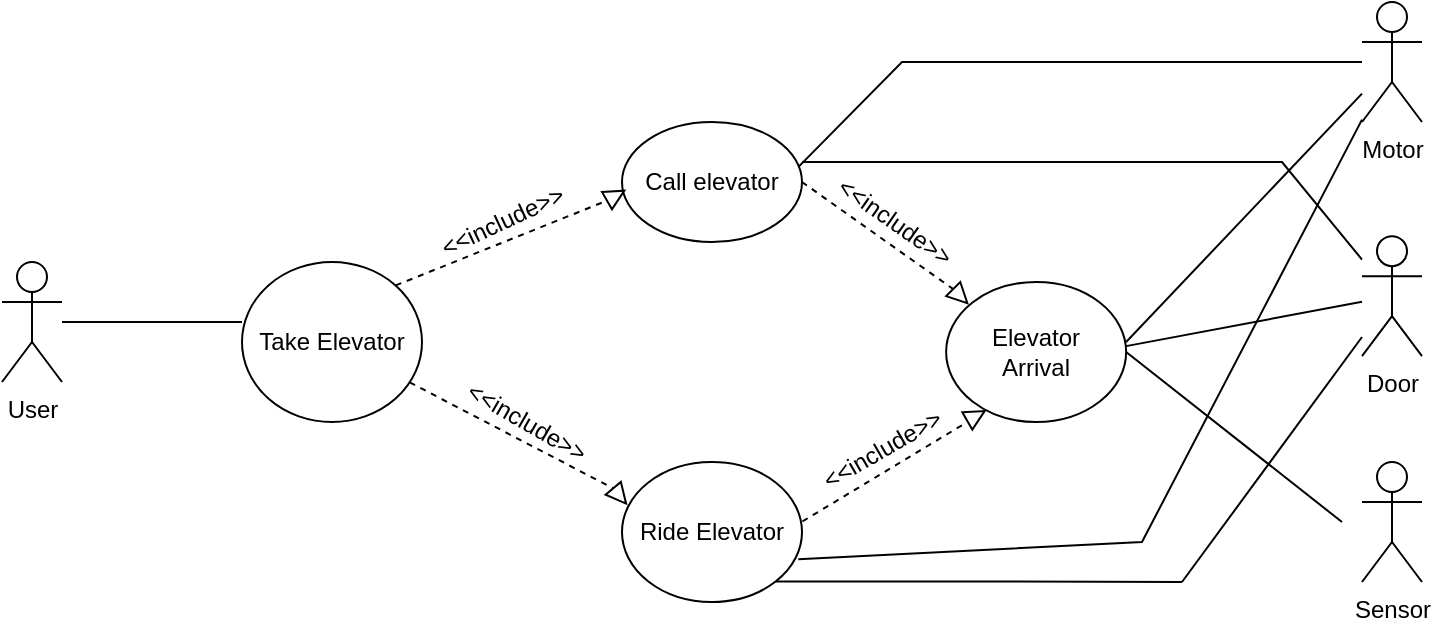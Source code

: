 <mxfile version="18.0.2" type="github"><diagram id="R2lEEEUBdFMjLlhIrx00" name="Page-1"><mxGraphModel dx="981" dy="508" grid="1" gridSize="10" guides="1" tooltips="1" connect="1" arrows="1" fold="1" page="1" pageScale="1" pageWidth="850" pageHeight="1100" math="0" shadow="0" extFonts="Permanent Marker^https://fonts.googleapis.com/css?family=Permanent+Marker"><root><mxCell id="0"/><mxCell id="1" parent="0"/><mxCell id="lDDumd-o8-r7p0bP8Gar-1" value="Call elevator" style="ellipse;whiteSpace=wrap;html=1;" vertex="1" parent="1"><mxGeometry x="380" y="280" width="90" height="60" as="geometry"/></mxCell><mxCell id="lDDumd-o8-r7p0bP8Gar-2" value="Ride Elevator" style="ellipse;whiteSpace=wrap;html=1;" vertex="1" parent="1"><mxGeometry x="380" y="450" width="90" height="70" as="geometry"/></mxCell><mxCell id="lDDumd-o8-r7p0bP8Gar-3" value="Take Elevator" style="ellipse;whiteSpace=wrap;html=1;" vertex="1" parent="1"><mxGeometry x="190" y="350" width="90" height="80" as="geometry"/></mxCell><mxCell id="lDDumd-o8-r7p0bP8Gar-4" value="Elevator&lt;br&gt;Arrival" style="ellipse;whiteSpace=wrap;html=1;" vertex="1" parent="1"><mxGeometry x="542.07" y="360" width="90" height="70" as="geometry"/></mxCell><mxCell id="lDDumd-o8-r7p0bP8Gar-17" value="" style="group" vertex="1" connectable="0" parent="1"><mxGeometry x="370.0" y="310.0" width="13.66" height="13.66" as="geometry"/></mxCell><mxCell id="lDDumd-o8-r7p0bP8Gar-12" value="" style="triangle;whiteSpace=wrap;html=1;rotation=-30;" vertex="1" parent="lDDumd-o8-r7p0bP8Gar-17"><mxGeometry x="1.83" y="1.83" width="10" height="10" as="geometry"/></mxCell><mxCell id="lDDumd-o8-r7p0bP8Gar-11" value="" style="endArrow=none;dashed=1;html=1;rounded=0;exitX=1;exitY=0;exitDx=0;exitDy=0;entryX=0;entryY=0.5;entryDx=0;entryDy=0;" edge="1" parent="1" source="lDDumd-o8-r7p0bP8Gar-3" target="lDDumd-o8-r7p0bP8Gar-12"><mxGeometry width="50" height="50" relative="1" as="geometry"><mxPoint x="11.83" y="81.83" as="sourcePoint"/><mxPoint x="1.83" y="11.83" as="targetPoint"/></mxGeometry></mxCell><mxCell id="lDDumd-o8-r7p0bP8Gar-18" value="" style="group;fontStyle=1;rotation=80;" vertex="1" connectable="0" parent="1"><mxGeometry x="371.83" y="460.0" width="13.66" height="13.66" as="geometry"/></mxCell><mxCell id="lDDumd-o8-r7p0bP8Gar-19" value="" style="triangle;whiteSpace=wrap;html=1;rotation=50;" vertex="1" parent="lDDumd-o8-r7p0bP8Gar-18"><mxGeometry x="2" y="2" width="10" height="10" as="geometry"/></mxCell><mxCell id="lDDumd-o8-r7p0bP8Gar-20" value="" style="endArrow=none;dashed=1;html=1;rounded=0;entryX=0;entryY=0.5;entryDx=0;entryDy=0;fontStyle=1" edge="1" parent="1" target="lDDumd-o8-r7p0bP8Gar-19" source="lDDumd-o8-r7p0bP8Gar-3"><mxGeometry width="50" height="50" relative="1" as="geometry"><mxPoint x="302.426" y="371.716" as="sourcePoint"/><mxPoint x="11.83" y="21.83" as="targetPoint"/></mxGeometry></mxCell><mxCell id="lDDumd-o8-r7p0bP8Gar-24" value="" style="endArrow=none;dashed=1;html=1;rounded=0;exitX=1;exitY=0.5;exitDx=0;exitDy=0;entryX=0;entryY=0.5;entryDx=0;entryDy=0;" edge="1" parent="1" target="lDDumd-o8-r7p0bP8Gar-23" source="lDDumd-o8-r7p0bP8Gar-1"><mxGeometry width="50" height="50" relative="1" as="geometry"><mxPoint x="478.766" y="391.716" as="sourcePoint"/><mxPoint x="188.17" y="41.83" as="targetPoint"/></mxGeometry></mxCell><mxCell id="lDDumd-o8-r7p0bP8Gar-28" value="" style="group" vertex="1" connectable="0" parent="1"><mxGeometry x="542.069" y="359.999" width="14.142" height="14.142" as="geometry"/></mxCell><mxCell id="lDDumd-o8-r7p0bP8Gar-23" value="" style="triangle;whiteSpace=wrap;html=1;rotation=45;" vertex="1" parent="lDDumd-o8-r7p0bP8Gar-28"><mxGeometry x="2.071" y="2.071" width="10" height="10" as="geometry"/></mxCell><mxCell id="lDDumd-o8-r7p0bP8Gar-33" value="" style="group;rotation=-75;" vertex="1" connectable="0" parent="1"><mxGeometry x="549.999" y="419.999" width="14.142" height="14.142" as="geometry"/></mxCell><mxCell id="lDDumd-o8-r7p0bP8Gar-34" value="" style="triangle;whiteSpace=wrap;html=1;rotation=-30;" vertex="1" parent="lDDumd-o8-r7p0bP8Gar-33"><mxGeometry x="2" y="2" width="10" height="10" as="geometry"/></mxCell><mxCell id="lDDumd-o8-r7p0bP8Gar-35" value="" style="endArrow=none;dashed=1;html=1;rounded=0;exitX=1.003;exitY=0.424;exitDx=0;exitDy=0;exitPerimeter=0;" edge="1" parent="lDDumd-o8-r7p0bP8Gar-33" source="lDDumd-o8-r7p0bP8Gar-2"><mxGeometry width="50" height="50" relative="1" as="geometry"><mxPoint x="-75" y="63" as="sourcePoint"/><mxPoint x="1" y="11" as="targetPoint"/></mxGeometry></mxCell><mxCell id="lDDumd-o8-r7p0bP8Gar-38" value="&amp;lt;&amp;lt;include&amp;gt;&amp;gt;" style="text;html=1;align=center;verticalAlign=middle;resizable=0;points=[];autosize=1;strokeColor=none;fillColor=none;rotation=-25;" vertex="1" parent="1"><mxGeometry x="280" y="320" width="80" height="20" as="geometry"/></mxCell><mxCell id="lDDumd-o8-r7p0bP8Gar-39" value="&amp;lt;&amp;lt;include&amp;gt;&amp;gt;" style="text;html=1;align=center;verticalAlign=middle;resizable=0;points=[];autosize=1;strokeColor=none;fillColor=none;rotation=35;" vertex="1" parent="1"><mxGeometry x="476.21" y="320" width="80" height="20" as="geometry"/></mxCell><mxCell id="lDDumd-o8-r7p0bP8Gar-43" value="&amp;lt;&amp;lt;include&amp;gt;&amp;gt;" style="text;html=1;align=center;verticalAlign=middle;resizable=0;points=[];autosize=1;strokeColor=none;fillColor=none;rotation=30;" vertex="1" parent="1"><mxGeometry x="291.83" y="420" width="80" height="20" as="geometry"/></mxCell><mxCell id="lDDumd-o8-r7p0bP8Gar-44" value="&amp;lt;&amp;lt;include&amp;gt;&amp;gt;" style="text;html=1;align=center;verticalAlign=middle;resizable=0;points=[];autosize=1;strokeColor=none;fillColor=none;rotation=-30;" vertex="1" parent="1"><mxGeometry x="470" y="434.14" width="80" height="20" as="geometry"/></mxCell><mxCell id="lDDumd-o8-r7p0bP8Gar-45" value="User" style="shape=umlActor;verticalLabelPosition=bottom;verticalAlign=top;html=1;outlineConnect=0;" vertex="1" parent="1"><mxGeometry x="70" y="350" width="30" height="60" as="geometry"/></mxCell><mxCell id="lDDumd-o8-r7p0bP8Gar-47" value="" style="endArrow=none;html=1;rounded=0;" edge="1" parent="1" source="lDDumd-o8-r7p0bP8Gar-45"><mxGeometry width="50" height="50" relative="1" as="geometry"><mxPoint x="120" y="415.86" as="sourcePoint"/><mxPoint x="190" y="380" as="targetPoint"/></mxGeometry></mxCell><mxCell id="lDDumd-o8-r7p0bP8Gar-49" value="Sensor&lt;br&gt;" style="shape=umlActor;verticalLabelPosition=bottom;verticalAlign=top;html=1;outlineConnect=0;" vertex="1" parent="1"><mxGeometry x="750" y="450" width="30" height="60" as="geometry"/></mxCell><mxCell id="lDDumd-o8-r7p0bP8Gar-50" value="Door" style="shape=umlActor;verticalLabelPosition=bottom;verticalAlign=top;html=1;outlineConnect=0;" vertex="1" parent="1"><mxGeometry x="750" y="337.07" width="30" height="60" as="geometry"/></mxCell><mxCell id="lDDumd-o8-r7p0bP8Gar-51" value="Motor" style="shape=umlActor;verticalLabelPosition=bottom;verticalAlign=top;html=1;outlineConnect=0;" vertex="1" parent="1"><mxGeometry x="750" y="220" width="30" height="60" as="geometry"/></mxCell><mxCell id="lDDumd-o8-r7p0bP8Gar-53" value="" style="endArrow=none;html=1;rounded=0;exitX=1;exitY=1;exitDx=0;exitDy=0;edgeStyle=orthogonalEdgeStyle;" edge="1" parent="1" source="lDDumd-o8-r7p0bP8Gar-2"><mxGeometry width="50" height="50" relative="1" as="geometry"><mxPoint x="500" y="370" as="sourcePoint"/><mxPoint x="660" y="510" as="targetPoint"/></mxGeometry></mxCell><mxCell id="lDDumd-o8-r7p0bP8Gar-55" value="" style="endArrow=none;html=1;rounded=0;" edge="1" parent="1" target="lDDumd-o8-r7p0bP8Gar-50"><mxGeometry width="50" height="50" relative="1" as="geometry"><mxPoint x="660" y="510" as="sourcePoint"/><mxPoint x="710" y="460" as="targetPoint"/></mxGeometry></mxCell><mxCell id="lDDumd-o8-r7p0bP8Gar-58" value="" style="endArrow=none;html=1;rounded=0;exitX=0.979;exitY=0.376;exitDx=0;exitDy=0;exitPerimeter=0;" edge="1" parent="1" source="lDDumd-o8-r7p0bP8Gar-1" target="lDDumd-o8-r7p0bP8Gar-51"><mxGeometry width="50" height="50" relative="1" as="geometry"><mxPoint x="490" y="340" as="sourcePoint"/><mxPoint x="540" y="290" as="targetPoint"/><Array as="points"><mxPoint x="520" y="250"/></Array></mxGeometry></mxCell><mxCell id="lDDumd-o8-r7p0bP8Gar-60" value="" style="endArrow=none;html=1;rounded=0;" edge="1" parent="1" target="lDDumd-o8-r7p0bP8Gar-50"><mxGeometry width="50" height="50" relative="1" as="geometry"><mxPoint x="470" y="300" as="sourcePoint"/><mxPoint x="660" y="300" as="targetPoint"/><Array as="points"><mxPoint x="710" y="300"/></Array></mxGeometry></mxCell><mxCell id="lDDumd-o8-r7p0bP8Gar-61" value="" style="endArrow=none;html=1;rounded=0;exitX=0.979;exitY=0.694;exitDx=0;exitDy=0;exitPerimeter=0;" edge="1" parent="1" source="lDDumd-o8-r7p0bP8Gar-2" target="lDDumd-o8-r7p0bP8Gar-51"><mxGeometry width="50" height="50" relative="1" as="geometry"><mxPoint x="490" y="340" as="sourcePoint"/><mxPoint x="740" y="270" as="targetPoint"/><Array as="points"><mxPoint x="640" y="490"/></Array></mxGeometry></mxCell><mxCell id="lDDumd-o8-r7p0bP8Gar-62" value="" style="endArrow=none;html=1;rounded=0;exitX=1;exitY=0.5;exitDx=0;exitDy=0;" edge="1" parent="1" source="lDDumd-o8-r7p0bP8Gar-4"><mxGeometry width="50" height="50" relative="1" as="geometry"><mxPoint x="430" y="300" as="sourcePoint"/><mxPoint x="740" y="480" as="targetPoint"/></mxGeometry></mxCell><mxCell id="lDDumd-o8-r7p0bP8Gar-63" value="" style="endArrow=none;html=1;rounded=0;" edge="1" parent="1" target="lDDumd-o8-r7p0bP8Gar-51"><mxGeometry width="50" height="50" relative="1" as="geometry"><mxPoint x="632.07" y="390" as="sourcePoint"/><mxPoint x="682.07" y="340" as="targetPoint"/></mxGeometry></mxCell><mxCell id="lDDumd-o8-r7p0bP8Gar-64" value="" style="endArrow=none;html=1;rounded=0;" edge="1" parent="1" target="lDDumd-o8-r7p0bP8Gar-50"><mxGeometry width="50" height="50" relative="1" as="geometry"><mxPoint x="632.07" y="392.07" as="sourcePoint"/><mxPoint x="682.07" y="342.07" as="targetPoint"/></mxGeometry></mxCell></root></mxGraphModel></diagram></mxfile>